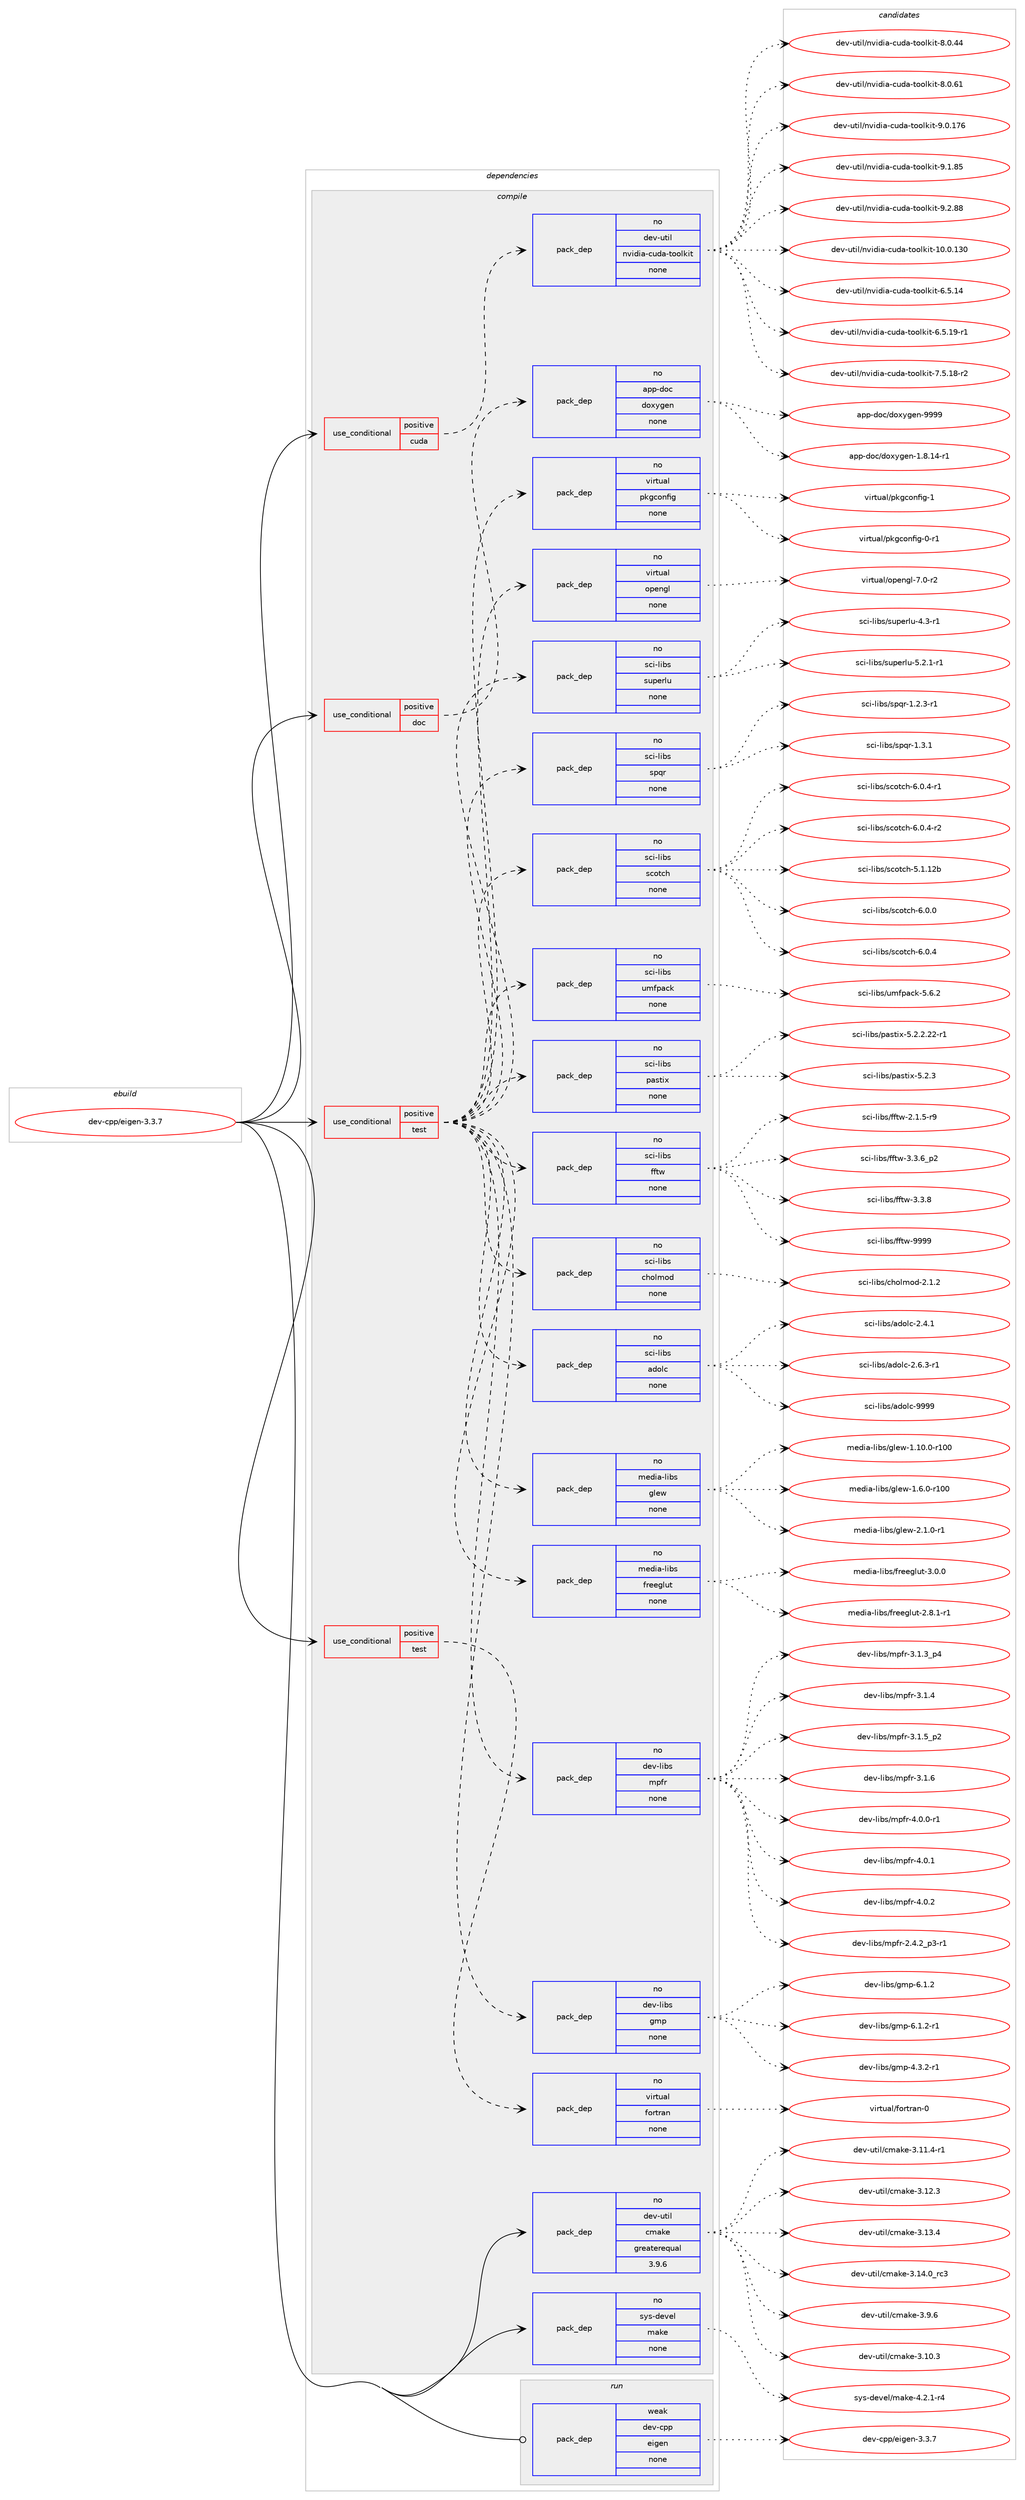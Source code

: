 digraph prolog {

# *************
# Graph options
# *************

newrank=true;
concentrate=true;
compound=true;
graph [rankdir=LR,fontname=Helvetica,fontsize=10,ranksep=1.5];#, ranksep=2.5, nodesep=0.2];
edge  [arrowhead=vee];
node  [fontname=Helvetica,fontsize=10];

# **********
# The ebuild
# **********

subgraph cluster_leftcol {
color=gray;
rank=same;
label=<<i>ebuild</i>>;
id [label="dev-cpp/eigen-3.3.7", color=red, width=4, href="../dev-cpp/eigen-3.3.7.svg"];
}

# ****************
# The dependencies
# ****************

subgraph cluster_midcol {
color=gray;
label=<<i>dependencies</i>>;
subgraph cluster_compile {
fillcolor="#eeeeee";
style=filled;
label=<<i>compile</i>>;
subgraph cond356498 {
dependency1317047 [label=<<TABLE BORDER="0" CELLBORDER="1" CELLSPACING="0" CELLPADDING="4"><TR><TD ROWSPAN="3" CELLPADDING="10">use_conditional</TD></TR><TR><TD>positive</TD></TR><TR><TD>cuda</TD></TR></TABLE>>, shape=none, color=red];
subgraph pack939677 {
dependency1317048 [label=<<TABLE BORDER="0" CELLBORDER="1" CELLSPACING="0" CELLPADDING="4" WIDTH="220"><TR><TD ROWSPAN="6" CELLPADDING="30">pack_dep</TD></TR><TR><TD WIDTH="110">no</TD></TR><TR><TD>dev-util</TD></TR><TR><TD>nvidia-cuda-toolkit</TD></TR><TR><TD>none</TD></TR><TR><TD></TD></TR></TABLE>>, shape=none, color=blue];
}
dependency1317047:e -> dependency1317048:w [weight=20,style="dashed",arrowhead="vee"];
}
id:e -> dependency1317047:w [weight=20,style="solid",arrowhead="vee"];
subgraph cond356499 {
dependency1317049 [label=<<TABLE BORDER="0" CELLBORDER="1" CELLSPACING="0" CELLPADDING="4"><TR><TD ROWSPAN="3" CELLPADDING="10">use_conditional</TD></TR><TR><TD>positive</TD></TR><TR><TD>doc</TD></TR></TABLE>>, shape=none, color=red];
subgraph pack939678 {
dependency1317050 [label=<<TABLE BORDER="0" CELLBORDER="1" CELLSPACING="0" CELLPADDING="4" WIDTH="220"><TR><TD ROWSPAN="6" CELLPADDING="30">pack_dep</TD></TR><TR><TD WIDTH="110">no</TD></TR><TR><TD>app-doc</TD></TR><TR><TD>doxygen</TD></TR><TR><TD>none</TD></TR><TR><TD></TD></TR></TABLE>>, shape=none, color=blue];
}
dependency1317049:e -> dependency1317050:w [weight=20,style="dashed",arrowhead="vee"];
}
id:e -> dependency1317049:w [weight=20,style="solid",arrowhead="vee"];
subgraph cond356500 {
dependency1317051 [label=<<TABLE BORDER="0" CELLBORDER="1" CELLSPACING="0" CELLPADDING="4"><TR><TD ROWSPAN="3" CELLPADDING="10">use_conditional</TD></TR><TR><TD>positive</TD></TR><TR><TD>test</TD></TR></TABLE>>, shape=none, color=red];
subgraph pack939679 {
dependency1317052 [label=<<TABLE BORDER="0" CELLBORDER="1" CELLSPACING="0" CELLPADDING="4" WIDTH="220"><TR><TD ROWSPAN="6" CELLPADDING="30">pack_dep</TD></TR><TR><TD WIDTH="110">no</TD></TR><TR><TD>dev-libs</TD></TR><TR><TD>gmp</TD></TR><TR><TD>none</TD></TR><TR><TD></TD></TR></TABLE>>, shape=none, color=blue];
}
dependency1317051:e -> dependency1317052:w [weight=20,style="dashed",arrowhead="vee"];
subgraph pack939680 {
dependency1317053 [label=<<TABLE BORDER="0" CELLBORDER="1" CELLSPACING="0" CELLPADDING="4" WIDTH="220"><TR><TD ROWSPAN="6" CELLPADDING="30">pack_dep</TD></TR><TR><TD WIDTH="110">no</TD></TR><TR><TD>dev-libs</TD></TR><TR><TD>mpfr</TD></TR><TR><TD>none</TD></TR><TR><TD></TD></TR></TABLE>>, shape=none, color=blue];
}
dependency1317051:e -> dependency1317053:w [weight=20,style="dashed",arrowhead="vee"];
subgraph pack939681 {
dependency1317054 [label=<<TABLE BORDER="0" CELLBORDER="1" CELLSPACING="0" CELLPADDING="4" WIDTH="220"><TR><TD ROWSPAN="6" CELLPADDING="30">pack_dep</TD></TR><TR><TD WIDTH="110">no</TD></TR><TR><TD>media-libs</TD></TR><TR><TD>freeglut</TD></TR><TR><TD>none</TD></TR><TR><TD></TD></TR></TABLE>>, shape=none, color=blue];
}
dependency1317051:e -> dependency1317054:w [weight=20,style="dashed",arrowhead="vee"];
subgraph pack939682 {
dependency1317055 [label=<<TABLE BORDER="0" CELLBORDER="1" CELLSPACING="0" CELLPADDING="4" WIDTH="220"><TR><TD ROWSPAN="6" CELLPADDING="30">pack_dep</TD></TR><TR><TD WIDTH="110">no</TD></TR><TR><TD>media-libs</TD></TR><TR><TD>glew</TD></TR><TR><TD>none</TD></TR><TR><TD></TD></TR></TABLE>>, shape=none, color=blue];
}
dependency1317051:e -> dependency1317055:w [weight=20,style="dashed",arrowhead="vee"];
subgraph pack939683 {
dependency1317056 [label=<<TABLE BORDER="0" CELLBORDER="1" CELLSPACING="0" CELLPADDING="4" WIDTH="220"><TR><TD ROWSPAN="6" CELLPADDING="30">pack_dep</TD></TR><TR><TD WIDTH="110">no</TD></TR><TR><TD>sci-libs</TD></TR><TR><TD>adolc</TD></TR><TR><TD>none</TD></TR><TR><TD></TD></TR></TABLE>>, shape=none, color=blue];
}
dependency1317051:e -> dependency1317056:w [weight=20,style="dashed",arrowhead="vee"];
subgraph pack939684 {
dependency1317057 [label=<<TABLE BORDER="0" CELLBORDER="1" CELLSPACING="0" CELLPADDING="4" WIDTH="220"><TR><TD ROWSPAN="6" CELLPADDING="30">pack_dep</TD></TR><TR><TD WIDTH="110">no</TD></TR><TR><TD>sci-libs</TD></TR><TR><TD>cholmod</TD></TR><TR><TD>none</TD></TR><TR><TD></TD></TR></TABLE>>, shape=none, color=blue];
}
dependency1317051:e -> dependency1317057:w [weight=20,style="dashed",arrowhead="vee"];
subgraph pack939685 {
dependency1317058 [label=<<TABLE BORDER="0" CELLBORDER="1" CELLSPACING="0" CELLPADDING="4" WIDTH="220"><TR><TD ROWSPAN="6" CELLPADDING="30">pack_dep</TD></TR><TR><TD WIDTH="110">no</TD></TR><TR><TD>sci-libs</TD></TR><TR><TD>fftw</TD></TR><TR><TD>none</TD></TR><TR><TD></TD></TR></TABLE>>, shape=none, color=blue];
}
dependency1317051:e -> dependency1317058:w [weight=20,style="dashed",arrowhead="vee"];
subgraph pack939686 {
dependency1317059 [label=<<TABLE BORDER="0" CELLBORDER="1" CELLSPACING="0" CELLPADDING="4" WIDTH="220"><TR><TD ROWSPAN="6" CELLPADDING="30">pack_dep</TD></TR><TR><TD WIDTH="110">no</TD></TR><TR><TD>sci-libs</TD></TR><TR><TD>pastix</TD></TR><TR><TD>none</TD></TR><TR><TD></TD></TR></TABLE>>, shape=none, color=blue];
}
dependency1317051:e -> dependency1317059:w [weight=20,style="dashed",arrowhead="vee"];
subgraph pack939687 {
dependency1317060 [label=<<TABLE BORDER="0" CELLBORDER="1" CELLSPACING="0" CELLPADDING="4" WIDTH="220"><TR><TD ROWSPAN="6" CELLPADDING="30">pack_dep</TD></TR><TR><TD WIDTH="110">no</TD></TR><TR><TD>sci-libs</TD></TR><TR><TD>umfpack</TD></TR><TR><TD>none</TD></TR><TR><TD></TD></TR></TABLE>>, shape=none, color=blue];
}
dependency1317051:e -> dependency1317060:w [weight=20,style="dashed",arrowhead="vee"];
subgraph pack939688 {
dependency1317061 [label=<<TABLE BORDER="0" CELLBORDER="1" CELLSPACING="0" CELLPADDING="4" WIDTH="220"><TR><TD ROWSPAN="6" CELLPADDING="30">pack_dep</TD></TR><TR><TD WIDTH="110">no</TD></TR><TR><TD>sci-libs</TD></TR><TR><TD>scotch</TD></TR><TR><TD>none</TD></TR><TR><TD></TD></TR></TABLE>>, shape=none, color=blue];
}
dependency1317051:e -> dependency1317061:w [weight=20,style="dashed",arrowhead="vee"];
subgraph pack939689 {
dependency1317062 [label=<<TABLE BORDER="0" CELLBORDER="1" CELLSPACING="0" CELLPADDING="4" WIDTH="220"><TR><TD ROWSPAN="6" CELLPADDING="30">pack_dep</TD></TR><TR><TD WIDTH="110">no</TD></TR><TR><TD>sci-libs</TD></TR><TR><TD>spqr</TD></TR><TR><TD>none</TD></TR><TR><TD></TD></TR></TABLE>>, shape=none, color=blue];
}
dependency1317051:e -> dependency1317062:w [weight=20,style="dashed",arrowhead="vee"];
subgraph pack939690 {
dependency1317063 [label=<<TABLE BORDER="0" CELLBORDER="1" CELLSPACING="0" CELLPADDING="4" WIDTH="220"><TR><TD ROWSPAN="6" CELLPADDING="30">pack_dep</TD></TR><TR><TD WIDTH="110">no</TD></TR><TR><TD>sci-libs</TD></TR><TR><TD>superlu</TD></TR><TR><TD>none</TD></TR><TR><TD></TD></TR></TABLE>>, shape=none, color=blue];
}
dependency1317051:e -> dependency1317063:w [weight=20,style="dashed",arrowhead="vee"];
subgraph pack939691 {
dependency1317064 [label=<<TABLE BORDER="0" CELLBORDER="1" CELLSPACING="0" CELLPADDING="4" WIDTH="220"><TR><TD ROWSPAN="6" CELLPADDING="30">pack_dep</TD></TR><TR><TD WIDTH="110">no</TD></TR><TR><TD>virtual</TD></TR><TR><TD>opengl</TD></TR><TR><TD>none</TD></TR><TR><TD></TD></TR></TABLE>>, shape=none, color=blue];
}
dependency1317051:e -> dependency1317064:w [weight=20,style="dashed",arrowhead="vee"];
subgraph pack939692 {
dependency1317065 [label=<<TABLE BORDER="0" CELLBORDER="1" CELLSPACING="0" CELLPADDING="4" WIDTH="220"><TR><TD ROWSPAN="6" CELLPADDING="30">pack_dep</TD></TR><TR><TD WIDTH="110">no</TD></TR><TR><TD>virtual</TD></TR><TR><TD>pkgconfig</TD></TR><TR><TD>none</TD></TR><TR><TD></TD></TR></TABLE>>, shape=none, color=blue];
}
dependency1317051:e -> dependency1317065:w [weight=20,style="dashed",arrowhead="vee"];
}
id:e -> dependency1317051:w [weight=20,style="solid",arrowhead="vee"];
subgraph cond356501 {
dependency1317066 [label=<<TABLE BORDER="0" CELLBORDER="1" CELLSPACING="0" CELLPADDING="4"><TR><TD ROWSPAN="3" CELLPADDING="10">use_conditional</TD></TR><TR><TD>positive</TD></TR><TR><TD>test</TD></TR></TABLE>>, shape=none, color=red];
subgraph pack939693 {
dependency1317067 [label=<<TABLE BORDER="0" CELLBORDER="1" CELLSPACING="0" CELLPADDING="4" WIDTH="220"><TR><TD ROWSPAN="6" CELLPADDING="30">pack_dep</TD></TR><TR><TD WIDTH="110">no</TD></TR><TR><TD>virtual</TD></TR><TR><TD>fortran</TD></TR><TR><TD>none</TD></TR><TR><TD></TD></TR></TABLE>>, shape=none, color=blue];
}
dependency1317066:e -> dependency1317067:w [weight=20,style="dashed",arrowhead="vee"];
}
id:e -> dependency1317066:w [weight=20,style="solid",arrowhead="vee"];
subgraph pack939694 {
dependency1317068 [label=<<TABLE BORDER="0" CELLBORDER="1" CELLSPACING="0" CELLPADDING="4" WIDTH="220"><TR><TD ROWSPAN="6" CELLPADDING="30">pack_dep</TD></TR><TR><TD WIDTH="110">no</TD></TR><TR><TD>dev-util</TD></TR><TR><TD>cmake</TD></TR><TR><TD>greaterequal</TD></TR><TR><TD>3.9.6</TD></TR></TABLE>>, shape=none, color=blue];
}
id:e -> dependency1317068:w [weight=20,style="solid",arrowhead="vee"];
subgraph pack939695 {
dependency1317069 [label=<<TABLE BORDER="0" CELLBORDER="1" CELLSPACING="0" CELLPADDING="4" WIDTH="220"><TR><TD ROWSPAN="6" CELLPADDING="30">pack_dep</TD></TR><TR><TD WIDTH="110">no</TD></TR><TR><TD>sys-devel</TD></TR><TR><TD>make</TD></TR><TR><TD>none</TD></TR><TR><TD></TD></TR></TABLE>>, shape=none, color=blue];
}
id:e -> dependency1317069:w [weight=20,style="solid",arrowhead="vee"];
}
subgraph cluster_compileandrun {
fillcolor="#eeeeee";
style=filled;
label=<<i>compile and run</i>>;
}
subgraph cluster_run {
fillcolor="#eeeeee";
style=filled;
label=<<i>run</i>>;
subgraph pack939696 {
dependency1317070 [label=<<TABLE BORDER="0" CELLBORDER="1" CELLSPACING="0" CELLPADDING="4" WIDTH="220"><TR><TD ROWSPAN="6" CELLPADDING="30">pack_dep</TD></TR><TR><TD WIDTH="110">weak</TD></TR><TR><TD>dev-cpp</TD></TR><TR><TD>eigen</TD></TR><TR><TD>none</TD></TR><TR><TD></TD></TR></TABLE>>, shape=none, color=blue];
}
id:e -> dependency1317070:w [weight=20,style="solid",arrowhead="odot"];
}
}

# **************
# The candidates
# **************

subgraph cluster_choices {
rank=same;
color=gray;
label=<<i>candidates</i>>;

subgraph choice939677 {
color=black;
nodesep=1;
choice10010111845117116105108471101181051001059745991171009745116111111108107105116454948464846495148 [label="dev-util/nvidia-cuda-toolkit-10.0.130", color=red, width=4,href="../dev-util/nvidia-cuda-toolkit-10.0.130.svg"];
choice1001011184511711610510847110118105100105974599117100974511611111110810710511645544653464952 [label="dev-util/nvidia-cuda-toolkit-6.5.14", color=red, width=4,href="../dev-util/nvidia-cuda-toolkit-6.5.14.svg"];
choice10010111845117116105108471101181051001059745991171009745116111111108107105116455446534649574511449 [label="dev-util/nvidia-cuda-toolkit-6.5.19-r1", color=red, width=4,href="../dev-util/nvidia-cuda-toolkit-6.5.19-r1.svg"];
choice10010111845117116105108471101181051001059745991171009745116111111108107105116455546534649564511450 [label="dev-util/nvidia-cuda-toolkit-7.5.18-r2", color=red, width=4,href="../dev-util/nvidia-cuda-toolkit-7.5.18-r2.svg"];
choice1001011184511711610510847110118105100105974599117100974511611111110810710511645564648465252 [label="dev-util/nvidia-cuda-toolkit-8.0.44", color=red, width=4,href="../dev-util/nvidia-cuda-toolkit-8.0.44.svg"];
choice1001011184511711610510847110118105100105974599117100974511611111110810710511645564648465449 [label="dev-util/nvidia-cuda-toolkit-8.0.61", color=red, width=4,href="../dev-util/nvidia-cuda-toolkit-8.0.61.svg"];
choice100101118451171161051084711011810510010597459911710097451161111111081071051164557464846495554 [label="dev-util/nvidia-cuda-toolkit-9.0.176", color=red, width=4,href="../dev-util/nvidia-cuda-toolkit-9.0.176.svg"];
choice1001011184511711610510847110118105100105974599117100974511611111110810710511645574649465653 [label="dev-util/nvidia-cuda-toolkit-9.1.85", color=red, width=4,href="../dev-util/nvidia-cuda-toolkit-9.1.85.svg"];
choice1001011184511711610510847110118105100105974599117100974511611111110810710511645574650465656 [label="dev-util/nvidia-cuda-toolkit-9.2.88", color=red, width=4,href="../dev-util/nvidia-cuda-toolkit-9.2.88.svg"];
dependency1317048:e -> choice10010111845117116105108471101181051001059745991171009745116111111108107105116454948464846495148:w [style=dotted,weight="100"];
dependency1317048:e -> choice1001011184511711610510847110118105100105974599117100974511611111110810710511645544653464952:w [style=dotted,weight="100"];
dependency1317048:e -> choice10010111845117116105108471101181051001059745991171009745116111111108107105116455446534649574511449:w [style=dotted,weight="100"];
dependency1317048:e -> choice10010111845117116105108471101181051001059745991171009745116111111108107105116455546534649564511450:w [style=dotted,weight="100"];
dependency1317048:e -> choice1001011184511711610510847110118105100105974599117100974511611111110810710511645564648465252:w [style=dotted,weight="100"];
dependency1317048:e -> choice1001011184511711610510847110118105100105974599117100974511611111110810710511645564648465449:w [style=dotted,weight="100"];
dependency1317048:e -> choice100101118451171161051084711011810510010597459911710097451161111111081071051164557464846495554:w [style=dotted,weight="100"];
dependency1317048:e -> choice1001011184511711610510847110118105100105974599117100974511611111110810710511645574649465653:w [style=dotted,weight="100"];
dependency1317048:e -> choice1001011184511711610510847110118105100105974599117100974511611111110810710511645574650465656:w [style=dotted,weight="100"];
}
subgraph choice939678 {
color=black;
nodesep=1;
choice97112112451001119947100111120121103101110454946564649524511449 [label="app-doc/doxygen-1.8.14-r1", color=red, width=4,href="../app-doc/doxygen-1.8.14-r1.svg"];
choice971121124510011199471001111201211031011104557575757 [label="app-doc/doxygen-9999", color=red, width=4,href="../app-doc/doxygen-9999.svg"];
dependency1317050:e -> choice97112112451001119947100111120121103101110454946564649524511449:w [style=dotted,weight="100"];
dependency1317050:e -> choice971121124510011199471001111201211031011104557575757:w [style=dotted,weight="100"];
}
subgraph choice939679 {
color=black;
nodesep=1;
choice1001011184510810598115471031091124552465146504511449 [label="dev-libs/gmp-4.3.2-r1", color=red, width=4,href="../dev-libs/gmp-4.3.2-r1.svg"];
choice100101118451081059811547103109112455446494650 [label="dev-libs/gmp-6.1.2", color=red, width=4,href="../dev-libs/gmp-6.1.2.svg"];
choice1001011184510810598115471031091124554464946504511449 [label="dev-libs/gmp-6.1.2-r1", color=red, width=4,href="../dev-libs/gmp-6.1.2-r1.svg"];
dependency1317052:e -> choice1001011184510810598115471031091124552465146504511449:w [style=dotted,weight="100"];
dependency1317052:e -> choice100101118451081059811547103109112455446494650:w [style=dotted,weight="100"];
dependency1317052:e -> choice1001011184510810598115471031091124554464946504511449:w [style=dotted,weight="100"];
}
subgraph choice939680 {
color=black;
nodesep=1;
choice10010111845108105981154710911210211445504652465095112514511449 [label="dev-libs/mpfr-2.4.2_p3-r1", color=red, width=4,href="../dev-libs/mpfr-2.4.2_p3-r1.svg"];
choice1001011184510810598115471091121021144551464946519511252 [label="dev-libs/mpfr-3.1.3_p4", color=red, width=4,href="../dev-libs/mpfr-3.1.3_p4.svg"];
choice100101118451081059811547109112102114455146494652 [label="dev-libs/mpfr-3.1.4", color=red, width=4,href="../dev-libs/mpfr-3.1.4.svg"];
choice1001011184510810598115471091121021144551464946539511250 [label="dev-libs/mpfr-3.1.5_p2", color=red, width=4,href="../dev-libs/mpfr-3.1.5_p2.svg"];
choice100101118451081059811547109112102114455146494654 [label="dev-libs/mpfr-3.1.6", color=red, width=4,href="../dev-libs/mpfr-3.1.6.svg"];
choice1001011184510810598115471091121021144552464846484511449 [label="dev-libs/mpfr-4.0.0-r1", color=red, width=4,href="../dev-libs/mpfr-4.0.0-r1.svg"];
choice100101118451081059811547109112102114455246484649 [label="dev-libs/mpfr-4.0.1", color=red, width=4,href="../dev-libs/mpfr-4.0.1.svg"];
choice100101118451081059811547109112102114455246484650 [label="dev-libs/mpfr-4.0.2", color=red, width=4,href="../dev-libs/mpfr-4.0.2.svg"];
dependency1317053:e -> choice10010111845108105981154710911210211445504652465095112514511449:w [style=dotted,weight="100"];
dependency1317053:e -> choice1001011184510810598115471091121021144551464946519511252:w [style=dotted,weight="100"];
dependency1317053:e -> choice100101118451081059811547109112102114455146494652:w [style=dotted,weight="100"];
dependency1317053:e -> choice1001011184510810598115471091121021144551464946539511250:w [style=dotted,weight="100"];
dependency1317053:e -> choice100101118451081059811547109112102114455146494654:w [style=dotted,weight="100"];
dependency1317053:e -> choice1001011184510810598115471091121021144552464846484511449:w [style=dotted,weight="100"];
dependency1317053:e -> choice100101118451081059811547109112102114455246484649:w [style=dotted,weight="100"];
dependency1317053:e -> choice100101118451081059811547109112102114455246484650:w [style=dotted,weight="100"];
}
subgraph choice939681 {
color=black;
nodesep=1;
choice109101100105974510810598115471021141011011031081171164550465646494511449 [label="media-libs/freeglut-2.8.1-r1", color=red, width=4,href="../media-libs/freeglut-2.8.1-r1.svg"];
choice10910110010597451081059811547102114101101103108117116455146484648 [label="media-libs/freeglut-3.0.0", color=red, width=4,href="../media-libs/freeglut-3.0.0.svg"];
dependency1317054:e -> choice109101100105974510810598115471021141011011031081171164550465646494511449:w [style=dotted,weight="100"];
dependency1317054:e -> choice10910110010597451081059811547102114101101103108117116455146484648:w [style=dotted,weight="100"];
}
subgraph choice939682 {
color=black;
nodesep=1;
choice109101100105974510810598115471031081011194549464948464845114494848 [label="media-libs/glew-1.10.0-r100", color=red, width=4,href="../media-libs/glew-1.10.0-r100.svg"];
choice1091011001059745108105981154710310810111945494654464845114494848 [label="media-libs/glew-1.6.0-r100", color=red, width=4,href="../media-libs/glew-1.6.0-r100.svg"];
choice109101100105974510810598115471031081011194550464946484511449 [label="media-libs/glew-2.1.0-r1", color=red, width=4,href="../media-libs/glew-2.1.0-r1.svg"];
dependency1317055:e -> choice109101100105974510810598115471031081011194549464948464845114494848:w [style=dotted,weight="100"];
dependency1317055:e -> choice1091011001059745108105981154710310810111945494654464845114494848:w [style=dotted,weight="100"];
dependency1317055:e -> choice109101100105974510810598115471031081011194550464946484511449:w [style=dotted,weight="100"];
}
subgraph choice939683 {
color=black;
nodesep=1;
choice115991054510810598115479710011110899455046524649 [label="sci-libs/adolc-2.4.1", color=red, width=4,href="../sci-libs/adolc-2.4.1.svg"];
choice1159910545108105981154797100111108994550465446514511449 [label="sci-libs/adolc-2.6.3-r1", color=red, width=4,href="../sci-libs/adolc-2.6.3-r1.svg"];
choice1159910545108105981154797100111108994557575757 [label="sci-libs/adolc-9999", color=red, width=4,href="../sci-libs/adolc-9999.svg"];
dependency1317056:e -> choice115991054510810598115479710011110899455046524649:w [style=dotted,weight="100"];
dependency1317056:e -> choice1159910545108105981154797100111108994550465446514511449:w [style=dotted,weight="100"];
dependency1317056:e -> choice1159910545108105981154797100111108994557575757:w [style=dotted,weight="100"];
}
subgraph choice939684 {
color=black;
nodesep=1;
choice1159910545108105981154799104111108109111100455046494650 [label="sci-libs/cholmod-2.1.2", color=red, width=4,href="../sci-libs/cholmod-2.1.2.svg"];
dependency1317057:e -> choice1159910545108105981154799104111108109111100455046494650:w [style=dotted,weight="100"];
}
subgraph choice939685 {
color=black;
nodesep=1;
choice115991054510810598115471021021161194550464946534511457 [label="sci-libs/fftw-2.1.5-r9", color=red, width=4,href="../sci-libs/fftw-2.1.5-r9.svg"];
choice115991054510810598115471021021161194551465146549511250 [label="sci-libs/fftw-3.3.6_p2", color=red, width=4,href="../sci-libs/fftw-3.3.6_p2.svg"];
choice11599105451081059811547102102116119455146514656 [label="sci-libs/fftw-3.3.8", color=red, width=4,href="../sci-libs/fftw-3.3.8.svg"];
choice115991054510810598115471021021161194557575757 [label="sci-libs/fftw-9999", color=red, width=4,href="../sci-libs/fftw-9999.svg"];
dependency1317058:e -> choice115991054510810598115471021021161194550464946534511457:w [style=dotted,weight="100"];
dependency1317058:e -> choice115991054510810598115471021021161194551465146549511250:w [style=dotted,weight="100"];
dependency1317058:e -> choice11599105451081059811547102102116119455146514656:w [style=dotted,weight="100"];
dependency1317058:e -> choice115991054510810598115471021021161194557575757:w [style=dotted,weight="100"];
}
subgraph choice939686 {
color=black;
nodesep=1;
choice11599105451081059811547112971151161051204553465046504650504511449 [label="sci-libs/pastix-5.2.2.22-r1", color=red, width=4,href="../sci-libs/pastix-5.2.2.22-r1.svg"];
choice1159910545108105981154711297115116105120455346504651 [label="sci-libs/pastix-5.2.3", color=red, width=4,href="../sci-libs/pastix-5.2.3.svg"];
dependency1317059:e -> choice11599105451081059811547112971151161051204553465046504650504511449:w [style=dotted,weight="100"];
dependency1317059:e -> choice1159910545108105981154711297115116105120455346504651:w [style=dotted,weight="100"];
}
subgraph choice939687 {
color=black;
nodesep=1;
choice115991054510810598115471171091021129799107455346544650 [label="sci-libs/umfpack-5.6.2", color=red, width=4,href="../sci-libs/umfpack-5.6.2.svg"];
dependency1317060:e -> choice115991054510810598115471171091021129799107455346544650:w [style=dotted,weight="100"];
}
subgraph choice939688 {
color=black;
nodesep=1;
choice1159910545108105981154711599111116991044553464946495098 [label="sci-libs/scotch-5.1.12b", color=red, width=4,href="../sci-libs/scotch-5.1.12b.svg"];
choice115991054510810598115471159911111699104455446484648 [label="sci-libs/scotch-6.0.0", color=red, width=4,href="../sci-libs/scotch-6.0.0.svg"];
choice115991054510810598115471159911111699104455446484652 [label="sci-libs/scotch-6.0.4", color=red, width=4,href="../sci-libs/scotch-6.0.4.svg"];
choice1159910545108105981154711599111116991044554464846524511449 [label="sci-libs/scotch-6.0.4-r1", color=red, width=4,href="../sci-libs/scotch-6.0.4-r1.svg"];
choice1159910545108105981154711599111116991044554464846524511450 [label="sci-libs/scotch-6.0.4-r2", color=red, width=4,href="../sci-libs/scotch-6.0.4-r2.svg"];
dependency1317061:e -> choice1159910545108105981154711599111116991044553464946495098:w [style=dotted,weight="100"];
dependency1317061:e -> choice115991054510810598115471159911111699104455446484648:w [style=dotted,weight="100"];
dependency1317061:e -> choice115991054510810598115471159911111699104455446484652:w [style=dotted,weight="100"];
dependency1317061:e -> choice1159910545108105981154711599111116991044554464846524511449:w [style=dotted,weight="100"];
dependency1317061:e -> choice1159910545108105981154711599111116991044554464846524511450:w [style=dotted,weight="100"];
}
subgraph choice939689 {
color=black;
nodesep=1;
choice115991054510810598115471151121131144549465046514511449 [label="sci-libs/spqr-1.2.3-r1", color=red, width=4,href="../sci-libs/spqr-1.2.3-r1.svg"];
choice11599105451081059811547115112113114454946514649 [label="sci-libs/spqr-1.3.1", color=red, width=4,href="../sci-libs/spqr-1.3.1.svg"];
dependency1317062:e -> choice115991054510810598115471151121131144549465046514511449:w [style=dotted,weight="100"];
dependency1317062:e -> choice11599105451081059811547115112113114454946514649:w [style=dotted,weight="100"];
}
subgraph choice939690 {
color=black;
nodesep=1;
choice11599105451081059811547115117112101114108117455246514511449 [label="sci-libs/superlu-4.3-r1", color=red, width=4,href="../sci-libs/superlu-4.3-r1.svg"];
choice115991054510810598115471151171121011141081174553465046494511449 [label="sci-libs/superlu-5.2.1-r1", color=red, width=4,href="../sci-libs/superlu-5.2.1-r1.svg"];
dependency1317063:e -> choice11599105451081059811547115117112101114108117455246514511449:w [style=dotted,weight="100"];
dependency1317063:e -> choice115991054510810598115471151171121011141081174553465046494511449:w [style=dotted,weight="100"];
}
subgraph choice939691 {
color=black;
nodesep=1;
choice1181051141161179710847111112101110103108455546484511450 [label="virtual/opengl-7.0-r2", color=red, width=4,href="../virtual/opengl-7.0-r2.svg"];
dependency1317064:e -> choice1181051141161179710847111112101110103108455546484511450:w [style=dotted,weight="100"];
}
subgraph choice939692 {
color=black;
nodesep=1;
choice11810511411611797108471121071039911111010210510345484511449 [label="virtual/pkgconfig-0-r1", color=red, width=4,href="../virtual/pkgconfig-0-r1.svg"];
choice1181051141161179710847112107103991111101021051034549 [label="virtual/pkgconfig-1", color=red, width=4,href="../virtual/pkgconfig-1.svg"];
dependency1317065:e -> choice11810511411611797108471121071039911111010210510345484511449:w [style=dotted,weight="100"];
dependency1317065:e -> choice1181051141161179710847112107103991111101021051034549:w [style=dotted,weight="100"];
}
subgraph choice939693 {
color=black;
nodesep=1;
choice1181051141161179710847102111114116114971104548 [label="virtual/fortran-0", color=red, width=4,href="../virtual/fortran-0.svg"];
dependency1317067:e -> choice1181051141161179710847102111114116114971104548:w [style=dotted,weight="100"];
}
subgraph choice939694 {
color=black;
nodesep=1;
choice1001011184511711610510847991099710710145514649484651 [label="dev-util/cmake-3.10.3", color=red, width=4,href="../dev-util/cmake-3.10.3.svg"];
choice10010111845117116105108479910997107101455146494946524511449 [label="dev-util/cmake-3.11.4-r1", color=red, width=4,href="../dev-util/cmake-3.11.4-r1.svg"];
choice1001011184511711610510847991099710710145514649504651 [label="dev-util/cmake-3.12.3", color=red, width=4,href="../dev-util/cmake-3.12.3.svg"];
choice1001011184511711610510847991099710710145514649514652 [label="dev-util/cmake-3.13.4", color=red, width=4,href="../dev-util/cmake-3.13.4.svg"];
choice1001011184511711610510847991099710710145514649524648951149951 [label="dev-util/cmake-3.14.0_rc3", color=red, width=4,href="../dev-util/cmake-3.14.0_rc3.svg"];
choice10010111845117116105108479910997107101455146574654 [label="dev-util/cmake-3.9.6", color=red, width=4,href="../dev-util/cmake-3.9.6.svg"];
dependency1317068:e -> choice1001011184511711610510847991099710710145514649484651:w [style=dotted,weight="100"];
dependency1317068:e -> choice10010111845117116105108479910997107101455146494946524511449:w [style=dotted,weight="100"];
dependency1317068:e -> choice1001011184511711610510847991099710710145514649504651:w [style=dotted,weight="100"];
dependency1317068:e -> choice1001011184511711610510847991099710710145514649514652:w [style=dotted,weight="100"];
dependency1317068:e -> choice1001011184511711610510847991099710710145514649524648951149951:w [style=dotted,weight="100"];
dependency1317068:e -> choice10010111845117116105108479910997107101455146574654:w [style=dotted,weight="100"];
}
subgraph choice939695 {
color=black;
nodesep=1;
choice1151211154510010111810110847109971071014552465046494511452 [label="sys-devel/make-4.2.1-r4", color=red, width=4,href="../sys-devel/make-4.2.1-r4.svg"];
dependency1317069:e -> choice1151211154510010111810110847109971071014552465046494511452:w [style=dotted,weight="100"];
}
subgraph choice939696 {
color=black;
nodesep=1;
choice100101118459911211247101105103101110455146514655 [label="dev-cpp/eigen-3.3.7", color=red, width=4,href="../dev-cpp/eigen-3.3.7.svg"];
dependency1317070:e -> choice100101118459911211247101105103101110455146514655:w [style=dotted,weight="100"];
}
}

}

